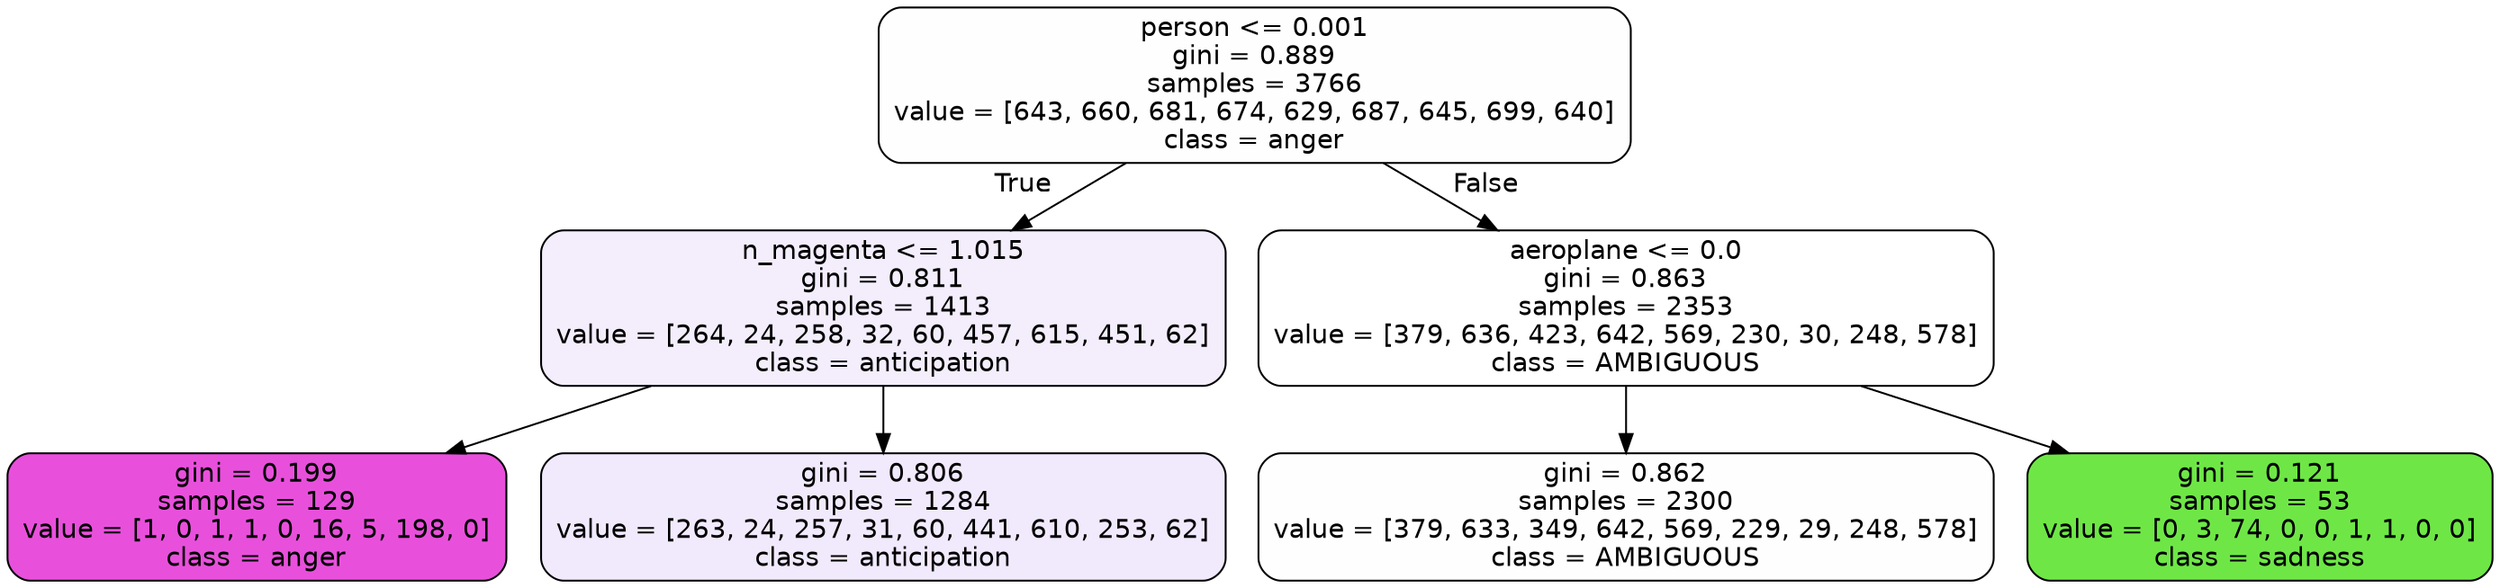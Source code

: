 digraph Tree {
node [shape=box, style="filled, rounded", color="black", fontname=helvetica] ;
edge [fontname=helvetica] ;
0 [label="person <= 0.001\ngini = 0.889\nsamples = 3766\nvalue = [643, 660, 681, 674, 629, 687, 645, 699, 640]\nclass = anger", fillcolor="#e539d701"] ;
1 [label="n_magenta <= 1.015\ngini = 0.811\nsamples = 1413\nvalue = [264, 24, 258, 32, 60, 457, 615, 451, 62]\nclass = anticipation", fillcolor="#8139e517"] ;
0 -> 1 [labeldistance=2.5, labelangle=45, headlabel="True"] ;
2 [label="gini = 0.199\nsamples = 129\nvalue = [1, 0, 1, 1, 0, 16, 5, 198, 0]\nclass = anger", fillcolor="#e539d7e1"] ;
1 -> 2 ;
3 [label="gini = 0.806\nsamples = 1284\nvalue = [263, 24, 257, 31, 60, 441, 610, 253, 62]\nclass = anticipation", fillcolor="#8139e51c"] ;
1 -> 3 ;
4 [label="aeroplane <= 0.0\ngini = 0.863\nsamples = 2353\nvalue = [379, 636, 423, 642, 569, 230, 30, 248, 578]\nclass = AMBIGUOUS", fillcolor="#39e58100"] ;
0 -> 4 [labeldistance=2.5, labelangle=-45, headlabel="False"] ;
5 [label="gini = 0.862\nsamples = 2300\nvalue = [379, 633, 349, 642, 569, 229, 29, 248, 578]\nclass = AMBIGUOUS", fillcolor="#39e58101"] ;
4 -> 5 ;
6 [label="gini = 0.121\nsamples = 53\nvalue = [0, 3, 74, 0, 0, 1, 1, 0, 0]\nclass = sadness", fillcolor="#64e539ee"] ;
4 -> 6 ;
}